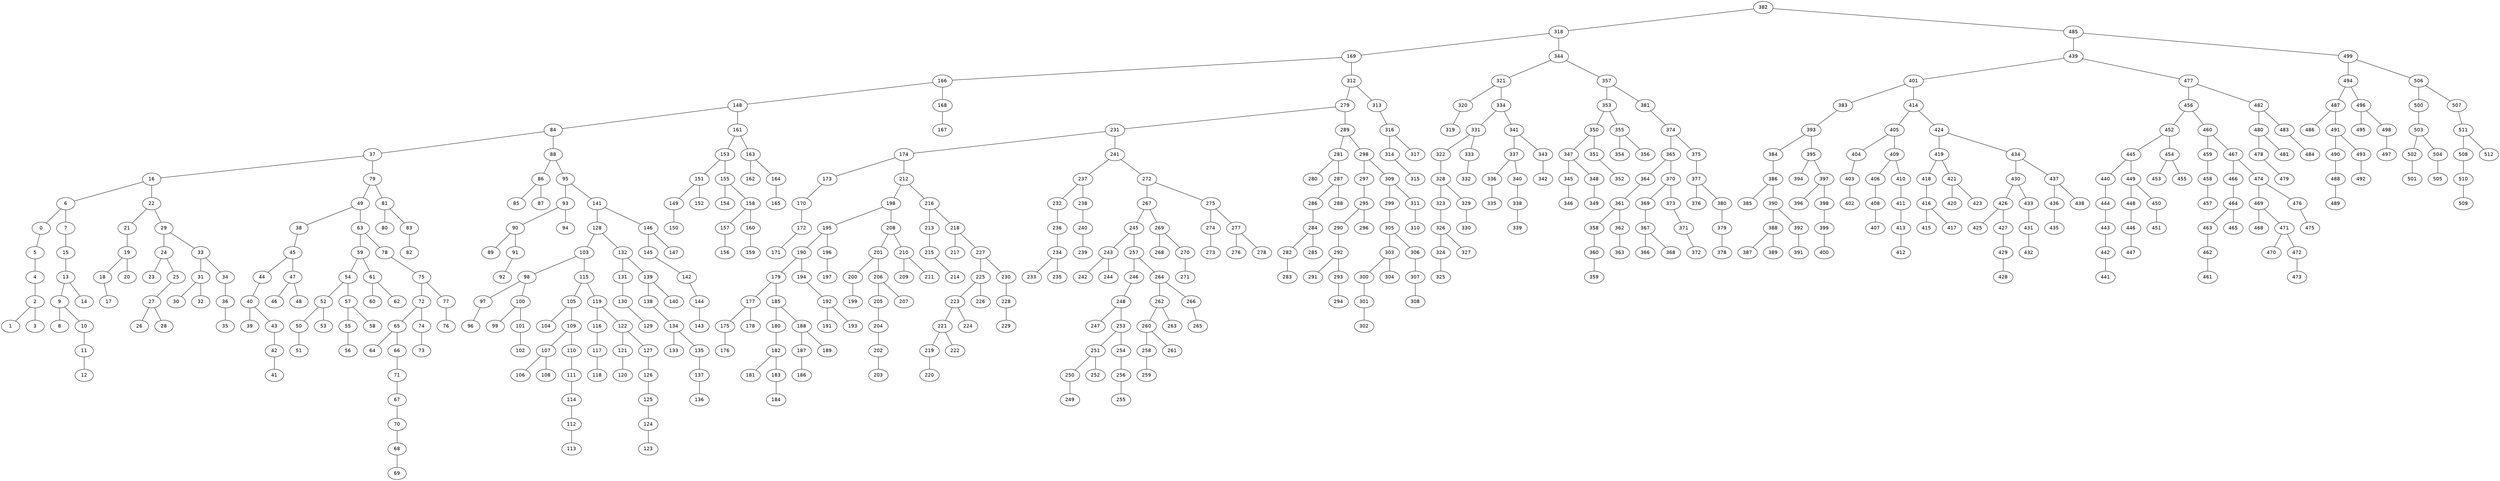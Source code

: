 graph BST {
    node [fontname="Helvetica"];
    382 [label="382"];
    382 -- 318;
    318 [label="318"];
    318 -- 169;
    169 [label="169"];
    169 -- 166;
    166 [label="166"];
    166 -- 148;
    148 [label="148"];
    148 -- 84;
    84 [label="84"];
    84 -- 37;
    37 [label="37"];
    37 -- 16;
    16 [label="16"];
    16 -- 6;
    6 [label="6"];
    6 -- 0;
    0 [label="0"];
    0 -- 5;
    5 [label="5"];
    5 -- 4;
    4 [label="4"];
    4 -- 2;
    2 [label="2"];
    2 -- 1;
    1 [label="1"];
    2 -- 3;
    3 [label="3"];
    6 -- 7;
    7 [label="7"];
    7 -- 15;
    15 [label="15"];
    15 -- 13;
    13 [label="13"];
    13 -- 9;
    9 [label="9"];
    9 -- 8;
    8 [label="8"];
    9 -- 10;
    10 [label="10"];
    10 -- 11;
    11 [label="11"];
    11 -- 12;
    12 [label="12"];
    13 -- 14;
    14 [label="14"];
    16 -- 22;
    22 [label="22"];
    22 -- 21;
    21 [label="21"];
    21 -- 19;
    19 [label="19"];
    19 -- 18;
    18 [label="18"];
    18 -- 17;
    17 [label="17"];
    19 -- 20;
    20 [label="20"];
    22 -- 29;
    29 [label="29"];
    29 -- 24;
    24 [label="24"];
    24 -- 23;
    23 [label="23"];
    24 -- 25;
    25 [label="25"];
    25 -- 27;
    27 [label="27"];
    27 -- 26;
    26 [label="26"];
    27 -- 28;
    28 [label="28"];
    29 -- 33;
    33 [label="33"];
    33 -- 31;
    31 [label="31"];
    31 -- 30;
    30 [label="30"];
    31 -- 32;
    32 [label="32"];
    33 -- 34;
    34 [label="34"];
    34 -- 36;
    36 [label="36"];
    36 -- 35;
    35 [label="35"];
    37 -- 79;
    79 [label="79"];
    79 -- 49;
    49 [label="49"];
    49 -- 38;
    38 [label="38"];
    38 -- 45;
    45 [label="45"];
    45 -- 44;
    44 [label="44"];
    44 -- 40;
    40 [label="40"];
    40 -- 39;
    39 [label="39"];
    40 -- 43;
    43 [label="43"];
    43 -- 42;
    42 [label="42"];
    42 -- 41;
    41 [label="41"];
    45 -- 47;
    47 [label="47"];
    47 -- 46;
    46 [label="46"];
    47 -- 48;
    48 [label="48"];
    49 -- 63;
    63 [label="63"];
    63 -- 59;
    59 [label="59"];
    59 -- 54;
    54 [label="54"];
    54 -- 52;
    52 [label="52"];
    52 -- 50;
    50 [label="50"];
    50 -- 51;
    51 [label="51"];
    52 -- 53;
    53 [label="53"];
    54 -- 57;
    57 [label="57"];
    57 -- 55;
    55 [label="55"];
    55 -- 56;
    56 [label="56"];
    57 -- 58;
    58 [label="58"];
    59 -- 61;
    61 [label="61"];
    61 -- 60;
    60 [label="60"];
    61 -- 62;
    62 [label="62"];
    63 -- 78;
    78 [label="78"];
    78 -- 75;
    75 [label="75"];
    75 -- 72;
    72 [label="72"];
    72 -- 65;
    65 [label="65"];
    65 -- 64;
    64 [label="64"];
    65 -- 66;
    66 [label="66"];
    66 -- 71;
    71 [label="71"];
    71 -- 67;
    67 [label="67"];
    67 -- 70;
    70 [label="70"];
    70 -- 68;
    68 [label="68"];
    68 -- 69;
    69 [label="69"];
    72 -- 74;
    74 [label="74"];
    74 -- 73;
    73 [label="73"];
    75 -- 77;
    77 [label="77"];
    77 -- 76;
    76 [label="76"];
    79 -- 81;
    81 [label="81"];
    81 -- 80;
    80 [label="80"];
    81 -- 83;
    83 [label="83"];
    83 -- 82;
    82 [label="82"];
    84 -- 88;
    88 [label="88"];
    88 -- 86;
    86 [label="86"];
    86 -- 85;
    85 [label="85"];
    86 -- 87;
    87 [label="87"];
    88 -- 95;
    95 [label="95"];
    95 -- 93;
    93 [label="93"];
    93 -- 90;
    90 [label="90"];
    90 -- 89;
    89 [label="89"];
    90 -- 91;
    91 [label="91"];
    91 -- 92;
    92 [label="92"];
    93 -- 94;
    94 [label="94"];
    95 -- 141;
    141 [label="141"];
    141 -- 128;
    128 [label="128"];
    128 -- 103;
    103 [label="103"];
    103 -- 98;
    98 [label="98"];
    98 -- 97;
    97 [label="97"];
    97 -- 96;
    96 [label="96"];
    98 -- 100;
    100 [label="100"];
    100 -- 99;
    99 [label="99"];
    100 -- 101;
    101 [label="101"];
    101 -- 102;
    102 [label="102"];
    103 -- 115;
    115 [label="115"];
    115 -- 105;
    105 [label="105"];
    105 -- 104;
    104 [label="104"];
    105 -- 109;
    109 [label="109"];
    109 -- 107;
    107 [label="107"];
    107 -- 106;
    106 [label="106"];
    107 -- 108;
    108 [label="108"];
    109 -- 110;
    110 [label="110"];
    110 -- 111;
    111 [label="111"];
    111 -- 114;
    114 [label="114"];
    114 -- 112;
    112 [label="112"];
    112 -- 113;
    113 [label="113"];
    115 -- 119;
    119 [label="119"];
    119 -- 116;
    116 [label="116"];
    116 -- 117;
    117 [label="117"];
    117 -- 118;
    118 [label="118"];
    119 -- 122;
    122 [label="122"];
    122 -- 121;
    121 [label="121"];
    121 -- 120;
    120 [label="120"];
    122 -- 127;
    127 [label="127"];
    127 -- 126;
    126 [label="126"];
    126 -- 125;
    125 [label="125"];
    125 -- 124;
    124 [label="124"];
    124 -- 123;
    123 [label="123"];
    128 -- 132;
    132 [label="132"];
    132 -- 131;
    131 [label="131"];
    131 -- 130;
    130 [label="130"];
    130 -- 129;
    129 [label="129"];
    132 -- 139;
    139 [label="139"];
    139 -- 138;
    138 [label="138"];
    138 -- 134;
    134 [label="134"];
    134 -- 133;
    133 [label="133"];
    134 -- 135;
    135 [label="135"];
    135 -- 137;
    137 [label="137"];
    137 -- 136;
    136 [label="136"];
    139 -- 140;
    140 [label="140"];
    141 -- 146;
    146 [label="146"];
    146 -- 145;
    145 [label="145"];
    145 -- 142;
    142 [label="142"];
    142 -- 144;
    144 [label="144"];
    144 -- 143;
    143 [label="143"];
    146 -- 147;
    147 [label="147"];
    148 -- 161;
    161 [label="161"];
    161 -- 153;
    153 [label="153"];
    153 -- 151;
    151 [label="151"];
    151 -- 149;
    149 [label="149"];
    149 -- 150;
    150 [label="150"];
    151 -- 152;
    152 [label="152"];
    153 -- 155;
    155 [label="155"];
    155 -- 154;
    154 [label="154"];
    155 -- 158;
    158 [label="158"];
    158 -- 157;
    157 [label="157"];
    157 -- 156;
    156 [label="156"];
    158 -- 160;
    160 [label="160"];
    160 -- 159;
    159 [label="159"];
    161 -- 163;
    163 [label="163"];
    163 -- 162;
    162 [label="162"];
    163 -- 164;
    164 [label="164"];
    164 -- 165;
    165 [label="165"];
    166 -- 168;
    168 [label="168"];
    168 -- 167;
    167 [label="167"];
    169 -- 312;
    312 [label="312"];
    312 -- 279;
    279 [label="279"];
    279 -- 231;
    231 [label="231"];
    231 -- 174;
    174 [label="174"];
    174 -- 173;
    173 [label="173"];
    173 -- 170;
    170 [label="170"];
    170 -- 172;
    172 [label="172"];
    172 -- 171;
    171 [label="171"];
    174 -- 212;
    212 [label="212"];
    212 -- 198;
    198 [label="198"];
    198 -- 195;
    195 [label="195"];
    195 -- 190;
    190 [label="190"];
    190 -- 179;
    179 [label="179"];
    179 -- 177;
    177 [label="177"];
    177 -- 175;
    175 [label="175"];
    175 -- 176;
    176 [label="176"];
    177 -- 178;
    178 [label="178"];
    179 -- 185;
    185 [label="185"];
    185 -- 180;
    180 [label="180"];
    180 -- 182;
    182 [label="182"];
    182 -- 181;
    181 [label="181"];
    182 -- 183;
    183 [label="183"];
    183 -- 184;
    184 [label="184"];
    185 -- 188;
    188 [label="188"];
    188 -- 187;
    187 [label="187"];
    187 -- 186;
    186 [label="186"];
    188 -- 189;
    189 [label="189"];
    190 -- 194;
    194 [label="194"];
    194 -- 192;
    192 [label="192"];
    192 -- 191;
    191 [label="191"];
    192 -- 193;
    193 [label="193"];
    195 -- 196;
    196 [label="196"];
    196 -- 197;
    197 [label="197"];
    198 -- 208;
    208 [label="208"];
    208 -- 201;
    201 [label="201"];
    201 -- 200;
    200 [label="200"];
    200 -- 199;
    199 [label="199"];
    201 -- 206;
    206 [label="206"];
    206 -- 205;
    205 [label="205"];
    205 -- 204;
    204 [label="204"];
    204 -- 202;
    202 [label="202"];
    202 -- 203;
    203 [label="203"];
    206 -- 207;
    207 [label="207"];
    208 -- 210;
    210 [label="210"];
    210 -- 209;
    209 [label="209"];
    210 -- 211;
    211 [label="211"];
    212 -- 216;
    216 [label="216"];
    216 -- 213;
    213 [label="213"];
    213 -- 215;
    215 [label="215"];
    215 -- 214;
    214 [label="214"];
    216 -- 218;
    218 [label="218"];
    218 -- 217;
    217 [label="217"];
    218 -- 227;
    227 [label="227"];
    227 -- 225;
    225 [label="225"];
    225 -- 223;
    223 [label="223"];
    223 -- 221;
    221 [label="221"];
    221 -- 219;
    219 [label="219"];
    219 -- 220;
    220 [label="220"];
    221 -- 222;
    222 [label="222"];
    223 -- 224;
    224 [label="224"];
    225 -- 226;
    226 [label="226"];
    227 -- 230;
    230 [label="230"];
    230 -- 228;
    228 [label="228"];
    228 -- 229;
    229 [label="229"];
    231 -- 241;
    241 [label="241"];
    241 -- 237;
    237 [label="237"];
    237 -- 232;
    232 [label="232"];
    232 -- 236;
    236 [label="236"];
    236 -- 234;
    234 [label="234"];
    234 -- 233;
    233 [label="233"];
    234 -- 235;
    235 [label="235"];
    237 -- 238;
    238 [label="238"];
    238 -- 240;
    240 [label="240"];
    240 -- 239;
    239 [label="239"];
    241 -- 272;
    272 [label="272"];
    272 -- 267;
    267 [label="267"];
    267 -- 245;
    245 [label="245"];
    245 -- 243;
    243 [label="243"];
    243 -- 242;
    242 [label="242"];
    243 -- 244;
    244 [label="244"];
    245 -- 257;
    257 [label="257"];
    257 -- 246;
    246 [label="246"];
    246 -- 248;
    248 [label="248"];
    248 -- 247;
    247 [label="247"];
    248 -- 253;
    253 [label="253"];
    253 -- 251;
    251 [label="251"];
    251 -- 250;
    250 [label="250"];
    250 -- 249;
    249 [label="249"];
    251 -- 252;
    252 [label="252"];
    253 -- 254;
    254 [label="254"];
    254 -- 256;
    256 [label="256"];
    256 -- 255;
    255 [label="255"];
    257 -- 264;
    264 [label="264"];
    264 -- 262;
    262 [label="262"];
    262 -- 260;
    260 [label="260"];
    260 -- 258;
    258 [label="258"];
    258 -- 259;
    259 [label="259"];
    260 -- 261;
    261 [label="261"];
    262 -- 263;
    263 [label="263"];
    264 -- 266;
    266 [label="266"];
    266 -- 265;
    265 [label="265"];
    267 -- 269;
    269 [label="269"];
    269 -- 268;
    268 [label="268"];
    269 -- 270;
    270 [label="270"];
    270 -- 271;
    271 [label="271"];
    272 -- 275;
    275 [label="275"];
    275 -- 274;
    274 [label="274"];
    274 -- 273;
    273 [label="273"];
    275 -- 277;
    277 [label="277"];
    277 -- 276;
    276 [label="276"];
    277 -- 278;
    278 [label="278"];
    279 -- 289;
    289 [label="289"];
    289 -- 281;
    281 [label="281"];
    281 -- 280;
    280 [label="280"];
    281 -- 287;
    287 [label="287"];
    287 -- 286;
    286 [label="286"];
    286 -- 284;
    284 [label="284"];
    284 -- 282;
    282 [label="282"];
    282 -- 283;
    283 [label="283"];
    284 -- 285;
    285 [label="285"];
    287 -- 288;
    288 [label="288"];
    289 -- 298;
    298 [label="298"];
    298 -- 297;
    297 [label="297"];
    297 -- 295;
    295 [label="295"];
    295 -- 290;
    290 [label="290"];
    290 -- 292;
    292 [label="292"];
    292 -- 291;
    291 [label="291"];
    292 -- 293;
    293 [label="293"];
    293 -- 294;
    294 [label="294"];
    295 -- 296;
    296 [label="296"];
    298 -- 309;
    309 [label="309"];
    309 -- 299;
    299 [label="299"];
    299 -- 305;
    305 [label="305"];
    305 -- 303;
    303 [label="303"];
    303 -- 300;
    300 [label="300"];
    300 -- 301;
    301 [label="301"];
    301 -- 302;
    302 [label="302"];
    303 -- 304;
    304 [label="304"];
    305 -- 306;
    306 [label="306"];
    306 -- 307;
    307 [label="307"];
    307 -- 308;
    308 [label="308"];
    309 -- 311;
    311 [label="311"];
    311 -- 310;
    310 [label="310"];
    312 -- 313;
    313 [label="313"];
    313 -- 316;
    316 [label="316"];
    316 -- 314;
    314 [label="314"];
    314 -- 315;
    315 [label="315"];
    316 -- 317;
    317 [label="317"];
    318 -- 344;
    344 [label="344"];
    344 -- 321;
    321 [label="321"];
    321 -- 320;
    320 [label="320"];
    320 -- 319;
    319 [label="319"];
    321 -- 334;
    334 [label="334"];
    334 -- 331;
    331 [label="331"];
    331 -- 322;
    322 [label="322"];
    322 -- 328;
    328 [label="328"];
    328 -- 323;
    323 [label="323"];
    323 -- 326;
    326 [label="326"];
    326 -- 324;
    324 [label="324"];
    324 -- 325;
    325 [label="325"];
    326 -- 327;
    327 [label="327"];
    328 -- 329;
    329 [label="329"];
    329 -- 330;
    330 [label="330"];
    331 -- 333;
    333 [label="333"];
    333 -- 332;
    332 [label="332"];
    334 -- 341;
    341 [label="341"];
    341 -- 337;
    337 [label="337"];
    337 -- 336;
    336 [label="336"];
    336 -- 335;
    335 [label="335"];
    337 -- 340;
    340 [label="340"];
    340 -- 338;
    338 [label="338"];
    338 -- 339;
    339 [label="339"];
    341 -- 343;
    343 [label="343"];
    343 -- 342;
    342 [label="342"];
    344 -- 357;
    357 [label="357"];
    357 -- 353;
    353 [label="353"];
    353 -- 350;
    350 [label="350"];
    350 -- 347;
    347 [label="347"];
    347 -- 345;
    345 [label="345"];
    345 -- 346;
    346 [label="346"];
    347 -- 348;
    348 [label="348"];
    348 -- 349;
    349 [label="349"];
    350 -- 351;
    351 [label="351"];
    351 -- 352;
    352 [label="352"];
    353 -- 355;
    355 [label="355"];
    355 -- 354;
    354 [label="354"];
    355 -- 356;
    356 [label="356"];
    357 -- 381;
    381 [label="381"];
    381 -- 374;
    374 [label="374"];
    374 -- 365;
    365 [label="365"];
    365 -- 364;
    364 [label="364"];
    364 -- 361;
    361 [label="361"];
    361 -- 358;
    358 [label="358"];
    358 -- 360;
    360 [label="360"];
    360 -- 359;
    359 [label="359"];
    361 -- 362;
    362 [label="362"];
    362 -- 363;
    363 [label="363"];
    365 -- 370;
    370 [label="370"];
    370 -- 369;
    369 [label="369"];
    369 -- 367;
    367 [label="367"];
    367 -- 366;
    366 [label="366"];
    367 -- 368;
    368 [label="368"];
    370 -- 373;
    373 [label="373"];
    373 -- 371;
    371 [label="371"];
    371 -- 372;
    372 [label="372"];
    374 -- 375;
    375 [label="375"];
    375 -- 377;
    377 [label="377"];
    377 -- 376;
    376 [label="376"];
    377 -- 380;
    380 [label="380"];
    380 -- 379;
    379 [label="379"];
    379 -- 378;
    378 [label="378"];
    382 -- 485;
    485 [label="485"];
    485 -- 439;
    439 [label="439"];
    439 -- 401;
    401 [label="401"];
    401 -- 383;
    383 [label="383"];
    383 -- 393;
    393 [label="393"];
    393 -- 384;
    384 [label="384"];
    384 -- 386;
    386 [label="386"];
    386 -- 385;
    385 [label="385"];
    386 -- 390;
    390 [label="390"];
    390 -- 388;
    388 [label="388"];
    388 -- 387;
    387 [label="387"];
    388 -- 389;
    389 [label="389"];
    390 -- 392;
    392 [label="392"];
    392 -- 391;
    391 [label="391"];
    393 -- 395;
    395 [label="395"];
    395 -- 394;
    394 [label="394"];
    395 -- 397;
    397 [label="397"];
    397 -- 396;
    396 [label="396"];
    397 -- 398;
    398 [label="398"];
    398 -- 399;
    399 [label="399"];
    399 -- 400;
    400 [label="400"];
    401 -- 414;
    414 [label="414"];
    414 -- 405;
    405 [label="405"];
    405 -- 404;
    404 [label="404"];
    404 -- 403;
    403 [label="403"];
    403 -- 402;
    402 [label="402"];
    405 -- 409;
    409 [label="409"];
    409 -- 406;
    406 [label="406"];
    406 -- 408;
    408 [label="408"];
    408 -- 407;
    407 [label="407"];
    409 -- 410;
    410 [label="410"];
    410 -- 411;
    411 [label="411"];
    411 -- 413;
    413 [label="413"];
    413 -- 412;
    412 [label="412"];
    414 -- 424;
    424 [label="424"];
    424 -- 419;
    419 [label="419"];
    419 -- 418;
    418 [label="418"];
    418 -- 416;
    416 [label="416"];
    416 -- 415;
    415 [label="415"];
    416 -- 417;
    417 [label="417"];
    419 -- 421;
    421 [label="421"];
    421 -- 420;
    420 [label="420"];
    421 -- 423;
    423 [label="423"];
    424 -- 434;
    434 [label="434"];
    434 -- 430;
    430 [label="430"];
    430 -- 426;
    426 [label="426"];
    426 -- 425;
    425 [label="425"];
    426 -- 427;
    427 [label="427"];
    427 -- 429;
    429 [label="429"];
    429 -- 428;
    428 [label="428"];
    430 -- 433;
    433 [label="433"];
    433 -- 431;
    431 [label="431"];
    431 -- 432;
    432 [label="432"];
    434 -- 437;
    437 [label="437"];
    437 -- 436;
    436 [label="436"];
    436 -- 435;
    435 [label="435"];
    437 -- 438;
    438 [label="438"];
    439 -- 477;
    477 [label="477"];
    477 -- 456;
    456 [label="456"];
    456 -- 452;
    452 [label="452"];
    452 -- 445;
    445 [label="445"];
    445 -- 440;
    440 [label="440"];
    440 -- 444;
    444 [label="444"];
    444 -- 443;
    443 [label="443"];
    443 -- 442;
    442 [label="442"];
    442 -- 441;
    441 [label="441"];
    445 -- 449;
    449 [label="449"];
    449 -- 448;
    448 [label="448"];
    448 -- 446;
    446 [label="446"];
    446 -- 447;
    447 [label="447"];
    449 -- 450;
    450 [label="450"];
    450 -- 451;
    451 [label="451"];
    452 -- 454;
    454 [label="454"];
    454 -- 453;
    453 [label="453"];
    454 -- 455;
    455 [label="455"];
    456 -- 460;
    460 [label="460"];
    460 -- 459;
    459 [label="459"];
    459 -- 458;
    458 [label="458"];
    458 -- 457;
    457 [label="457"];
    460 -- 467;
    467 [label="467"];
    467 -- 466;
    466 [label="466"];
    466 -- 464;
    464 [label="464"];
    464 -- 463;
    463 [label="463"];
    463 -- 462;
    462 [label="462"];
    462 -- 461;
    461 [label="461"];
    464 -- 465;
    465 [label="465"];
    467 -- 474;
    474 [label="474"];
    474 -- 469;
    469 [label="469"];
    469 -- 468;
    468 [label="468"];
    469 -- 471;
    471 [label="471"];
    471 -- 470;
    470 [label="470"];
    471 -- 472;
    472 [label="472"];
    472 -- 473;
    473 [label="473"];
    474 -- 476;
    476 [label="476"];
    476 -- 475;
    475 [label="475"];
    477 -- 482;
    482 [label="482"];
    482 -- 480;
    480 [label="480"];
    480 -- 478;
    478 [label="478"];
    478 -- 479;
    479 [label="479"];
    480 -- 481;
    481 [label="481"];
    482 -- 483;
    483 [label="483"];
    483 -- 484;
    484 [label="484"];
    485 -- 499;
    499 [label="499"];
    499 -- 494;
    494 [label="494"];
    494 -- 487;
    487 [label="487"];
    487 -- 486;
    486 [label="486"];
    487 -- 491;
    491 [label="491"];
    491 -- 490;
    490 [label="490"];
    490 -- 488;
    488 [label="488"];
    488 -- 489;
    489 [label="489"];
    491 -- 493;
    493 [label="493"];
    493 -- 492;
    492 [label="492"];
    494 -- 496;
    496 [label="496"];
    496 -- 495;
    495 [label="495"];
    496 -- 498;
    498 [label="498"];
    498 -- 497;
    497 [label="497"];
    499 -- 506;
    506 [label="506"];
    506 -- 500;
    500 [label="500"];
    500 -- 503;
    503 [label="503"];
    503 -- 502;
    502 [label="502"];
    502 -- 501;
    501 [label="501"];
    503 -- 504;
    504 [label="504"];
    504 -- 505;
    505 [label="505"];
    506 -- 507;
    507 [label="507"];
    507 -- 511;
    511 [label="511"];
    511 -- 508;
    508 [label="508"];
    508 -- 510;
    510 [label="510"];
    510 -- 509;
    509 [label="509"];
    511 -- 512;
    512 [label="512"];
}
